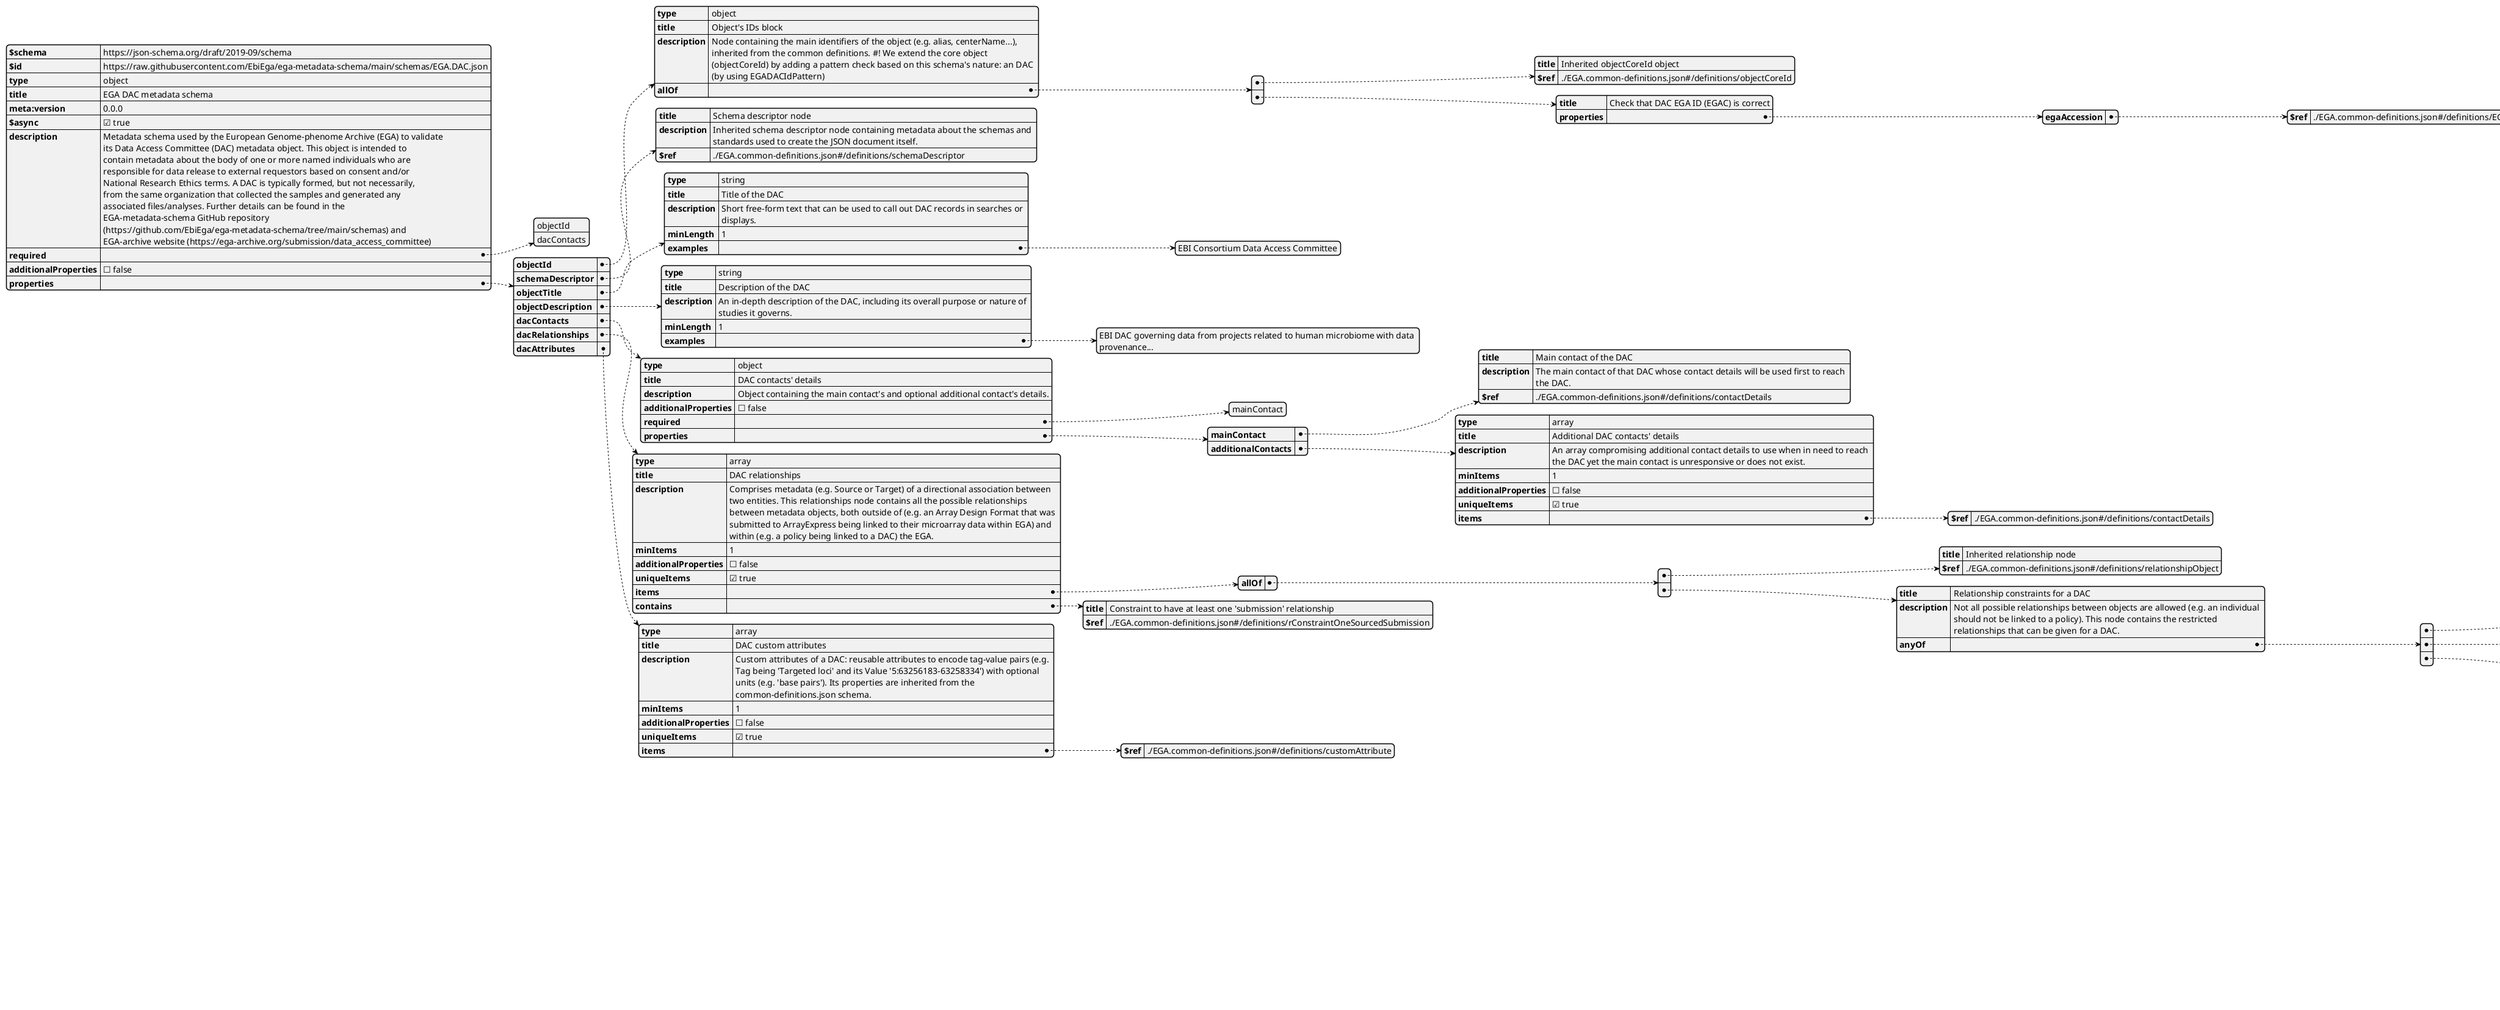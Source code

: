 @startjson

{
    "$schema": "https://json-schema.org/draft/2019-09/schema",
    "$id": "https://raw.githubusercontent.com/EbiEga/ega-metadata-schema/main/schemas/EGA.DAC.json",
    "type": "object",
    "title": "EGA DAC metadata schema",
    "meta:version": "0.0.0",
    "$async": true,
    "description": "Metadata schema used by the European Genome-phenome Archive (EGA) to validate \\nits Data Access Committee (DAC) metadata object. This object is intended to \\ncontain metadata about the body of one or more named individuals who are \\nresponsible for data release to external requestors based on consent and/or \\nNational Research Ethics terms. A DAC is typically formed, but not necessarily, \\nfrom the same organization that collected the samples and generated any \\nassociated files/analyses. Further details can be found in the \\nEGA-metadata-schema GitHub repository \\n(https://github.com/EbiEga/ega-metadata-schema/tree/main/schemas) and \\nEGA-archive website (https://ega-archive.org/submission/data_access_committee)",
    "required": [
        "objectId",
        "dacContacts"
    ],
    "additionalProperties": false,
    "properties": {
        "objectId": {
            "type": "object",
            "title": "Object's IDs block",
            "description": "Node containing the main identifiers of the object (e.g. alias, centerName...), \\ninherited from the common definitions. #! We extend the core object \\n(objectCoreId) by adding a pattern check based on this schema's nature: an DAC \\n(by using EGADACIdPattern)",
            "allOf": [
                {
                    "title": "Inherited objectCoreId object",
                    "$ref": "./EGA.common-definitions.json#/definitions/objectCoreId"
                },
                {
                    "title": "Check that DAC EGA ID (EGAC) is correct",
                    "properties": {
                        "egaAccession": {
                            "$ref": "./EGA.common-definitions.json#/definitions/EGADACIdPattern"
                        }
                    }
                }
            ]
        },
        "schemaDescriptor": {
            "title": "Schema descriptor node",
            "description": "Inherited schema descriptor node containing metadata about the schemas and \\nstandards used to create the JSON document itself.",
            "$ref": "./EGA.common-definitions.json#/definitions/schemaDescriptor"
        },
        "objectTitle": {
            "type": "string",
            "title": "Title of the DAC",
            "description": "Short free-form text that can be used to call out DAC records in searches or \\ndisplays.",
            "minLength": 1,
            "examples": [
                "EBI Consortium Data Access Committee"
            ]
        },
        "objectDescription": {
            "type": "string",
            "title": "Description of the DAC",
            "description": "An in-depth description of the DAC, including its overall purpose or nature of \\nstudies it governs.",
            "minLength": 1,
            "examples": [
                "EBI DAC governing data from projects related to human microbiome with data \\nprovenance..."
            ]
        },
        "dacContacts": {
            "type": "object",
            "title": "DAC contacts' details",
            "description": "Object containing the main contact's and optional additional contact's details.",
            "additionalProperties": false,
            "required": [
                "mainContact"
            ],
            "properties": {
                "mainContact": {
                    "title": "Main contact of the DAC",
                    "description": "The main contact of that DAC whose contact details will be used first to reach \\nthe DAC.",
                    "$ref": "./EGA.common-definitions.json#/definitions/contactDetails"
                },
                "additionalContacts": {
                    "type": "array",
                    "title": "Additional DAC contacts' details",
                    "description": "An array compromising additional contact details to use when in need to reach \\nthe DAC yet the main contact is unresponsive or does not exist.",
                    "minItems": 1,
                    "additionalProperties": false,
                    "uniqueItems": true,
                    "items": {
                        "$ref": "./EGA.common-definitions.json#/definitions/contactDetails"
                    }
                }
            }
        },
        "dacRelationships": {
            "type": "array",
            "title": "DAC relationships",
            "description": "Comprises metadata (e.g. Source or Target) of a directional association between \\ntwo entities. This relationships node contains all the possible relationships \\nbetween metadata objects, both outside of (e.g. an Array Design Format that was \\nsubmitted to ArrayExpress being linked to their microarray data within EGA) and \\nwithin (e.g. a policy being linked to a DAC) the EGA.",
            "minItems": 1,
            "additionalProperties": false,
            "uniqueItems": true,
            "items": {
                "allOf": [
                    {
                        "title": "Inherited relationship node",
                        "$ref": "./EGA.common-definitions.json#/definitions/relationshipObject"
                    },
                    {
                        "title": "Relationship constraints for a DAC",
                        "description": "Not all possible relationships between objects are allowed (e.g. an individual \\nshould not be linked to a policy). This node contains the restricted \\nrelationships that can be given for a DAC.",
                        "anyOf": [
                            {
                                "title": "Allowed relationships of type referencedBy (main ones)",
                                "allOf": [
                                    {
                                        "$ref": "./EGA.common-definitions.json#/definitions/rTypeReferencedBy"
                                    },
                                    {
                                        "anyOf": [
                                            {
                                                "$ref": "./EGA.common-definitions.json#/definitions/rTargetPolicy"
                                            },
                                            {
                                                "$ref": "./EGA.common-definitions.json#/definitions/rSourceSubmission"
                                            }
                                        ]
                                    }
                                ]
                            },
                            {
                                "title": "Allowed relationships of type sameAs, groupedWith and memberOf (optional ones)",
                                "allOf": [
                                    {
                                        "anyOf": [
                                            {
                                                "$ref": "./EGA.common-definitions.json#/definitions/rTypeSameAs"
                                            },
                                            {
                                                "$ref": "./EGA.common-definitions.json#/definitions/rTypeGroupedWith"
                                            },
                                            {
                                                "$ref": "./EGA.common-definitions.json#/definitions/rTypeMemberOf"
                                            }
                                        ]
                                    },
                                    {
                                        "anyOf": [
                                            {
                                                "$ref": "./EGA.common-definitions.json#/definitions/rSourceDAC"
                                            },
                                            {
                                                "$ref": "./EGA.common-definitions.json#/definitions/rTargetDAC"
                                            }
                                        ]
                                    }
                                ]
                            },
                            {
                                "title": "Relationships of external accessions and URLs (optional ones)",
                                "description": "Almost any relationship is imaginable with external accessions and URLs.",
                                "allOf": [
                                    {
                                        "anyOf": [
                                            {
                                                "$ref": "./EGA.common-definitions.json#/definitions/rTypeChildOf"
                                            },
                                            {
                                                "$ref": "./EGA.common-definitions.json#/definitions/rTypeFamilyRelationshipWith"
                                            },
                                            {
                                                "$ref": "./EGA.common-definitions.json#/definitions/rTypeGroupedWith"
                                            },
                                            {
                                                "$ref": "./EGA.common-definitions.json#/definitions/rTypeSameAs"
                                            },
                                            {
                                                "$ref": "./EGA.common-definitions.json#/definitions/rTypeReferencedBy"
                                            },
                                            {
                                                "$ref": "./EGA.common-definitions.json#/definitions/rTypeDevelopsFrom"
                                            },
                                            {
                                                "$ref": "./EGA.common-definitions.json#/definitions/rTypeMemberOf"
                                            },
                                            {
                                                "$ref": "./EGA.common-definitions.json#/definitions/rTypeIsAfter"
                                            }
                                        ]
                                    },
                                    {
                                        "anyOf": [
                                            {
                                                "$ref": "./EGA.common-definitions.json#/definitions/rSourceExternalAccession"
                                            },
                                            {
                                                "$ref": "./EGA.common-definitions.json#/definitions/rSourceExternalURL"
                                            },
                                            {
                                                "$ref": "./EGA.common-definitions.json#/definitions/rTargetExternalAccession"
                                            },
                                            {
                                                "$ref": "./EGA.common-definitions.json#/definitions/rTargetExternalURL"
                                            }
                                        ]
                                    }
                                ]
                            }
                        ]
                    }
                ]
            },
            "contains": {
                "title": "Constraint to have at least one 'submission' relationship",
                "$ref": "./EGA.common-definitions.json#/definitions/rConstraintOneSourcedSubmission"
            }
        },
        "dacAttributes": {
            "type": "array",
            "title": "DAC custom attributes",
            "description": "Custom attributes of a DAC: reusable attributes to encode tag-value pairs (e.g. \\nTag being 'Targeted loci' and its Value '5:63256183-63258334') with optional \\nunits (e.g. 'base pairs'). Its properties are inherited from the \\ncommon-definitions.json schema.",
            "minItems": 1,
            "additionalProperties": false,
            "uniqueItems": true,
            "items": {
                "$ref": "./EGA.common-definitions.json#/definitions/customAttribute"
            }
        }
    }
}
@endjson